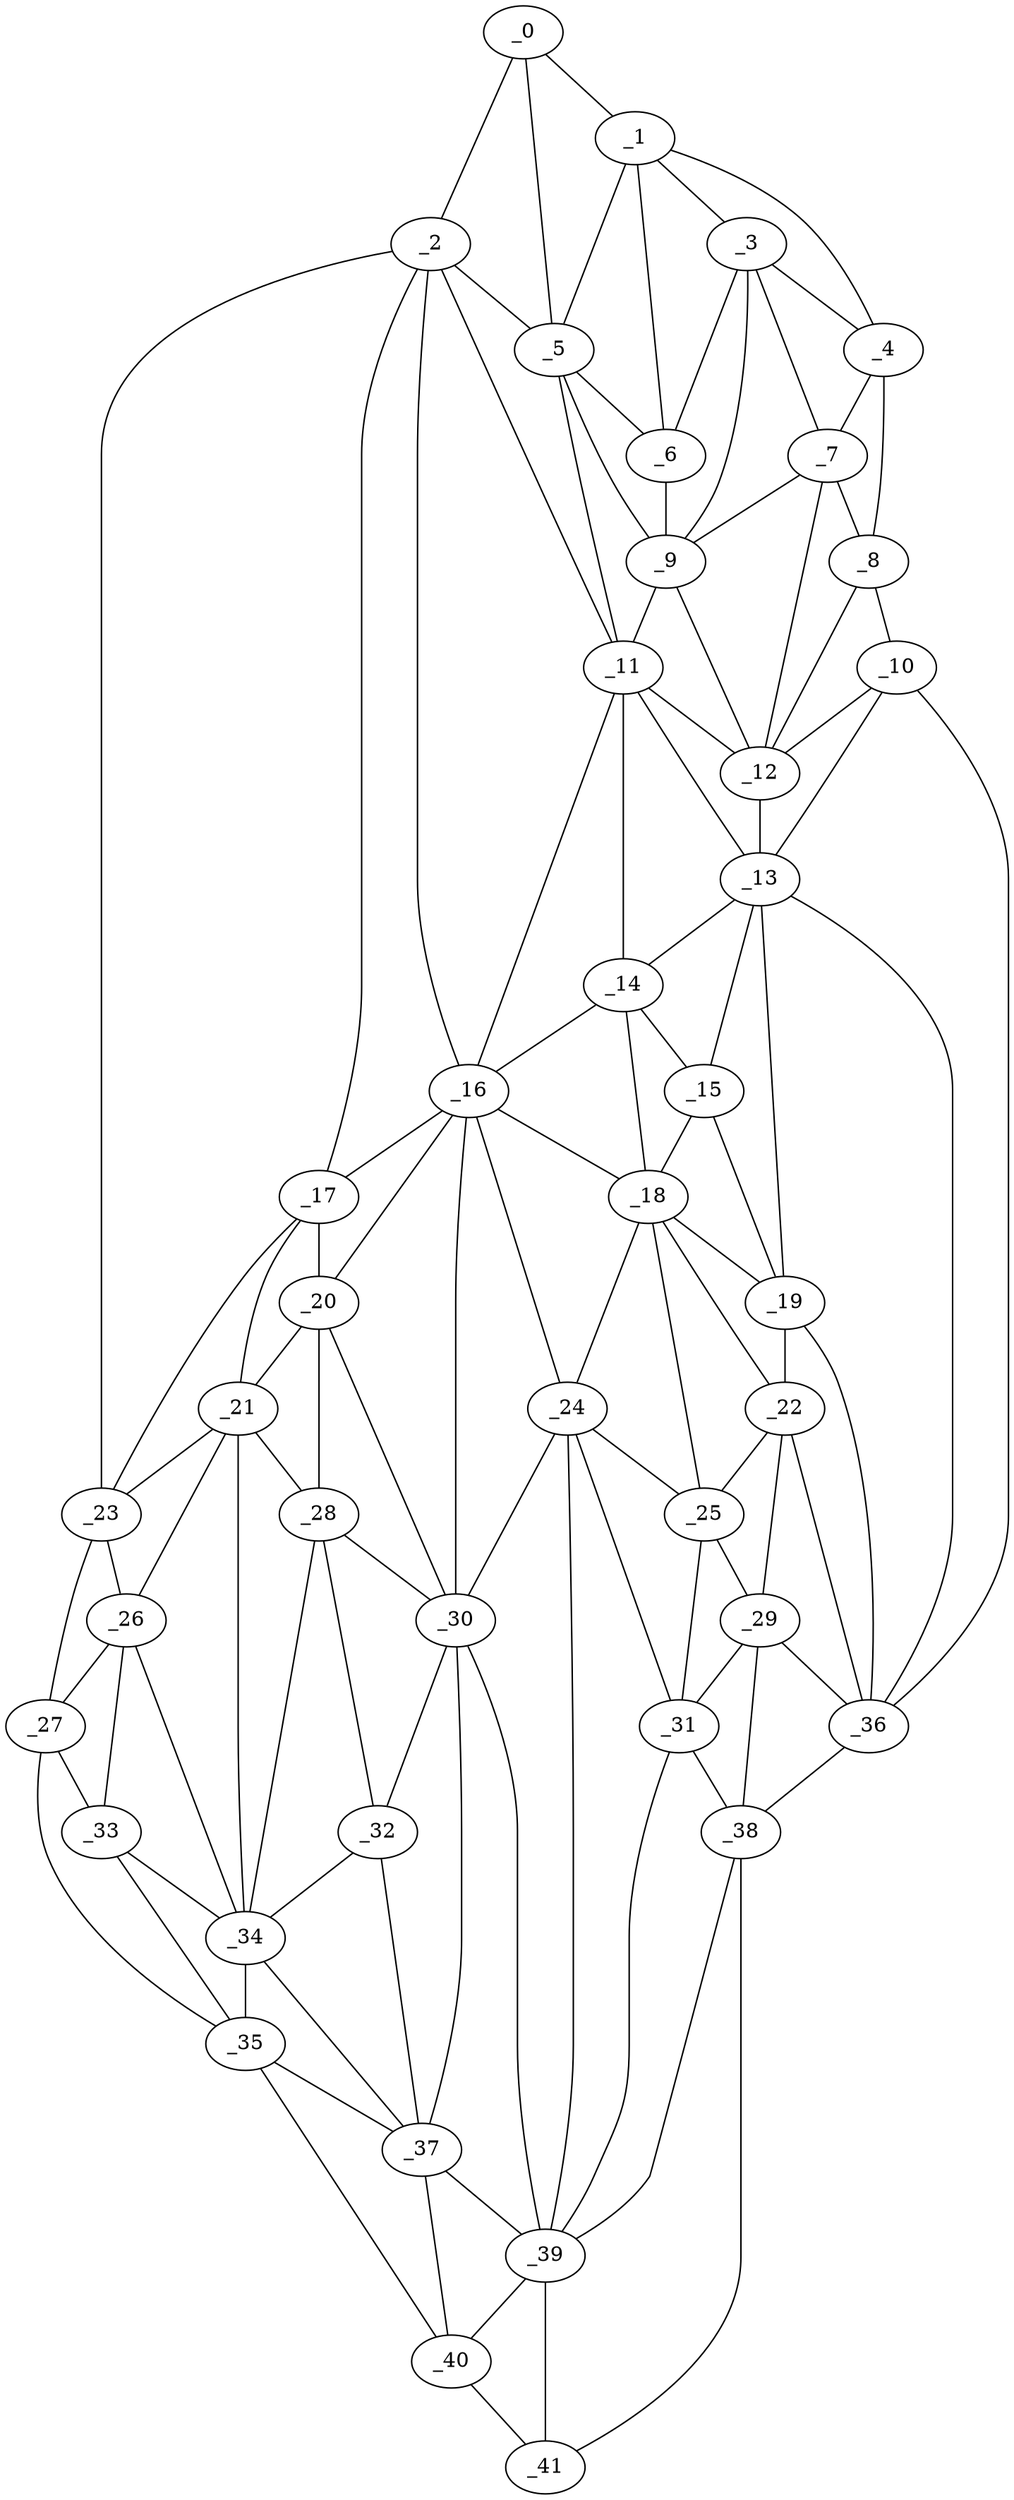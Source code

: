 graph "obj57__150.gxl" {
	_0	 [x=10,
		y=73];
	_1	 [x=10,
		y=85];
	_0 -- _1	 [valence=1];
	_2	 [x=13,
		y=60];
	_0 -- _2	 [valence=1];
	_5	 [x=21,
		y=79];
	_0 -- _5	 [valence=1];
	_3	 [x=15,
		y=93];
	_1 -- _3	 [valence=2];
	_4	 [x=16,
		y=104];
	_1 -- _4	 [valence=1];
	_1 -- _5	 [valence=2];
	_6	 [x=21,
		y=87];
	_1 -- _6	 [valence=2];
	_2 -- _5	 [valence=2];
	_11	 [x=36,
		y=84];
	_2 -- _11	 [valence=2];
	_16	 [x=66,
		y=46];
	_2 -- _16	 [valence=1];
	_17	 [x=68,
		y=37];
	_2 -- _17	 [valence=2];
	_23	 [x=88,
		y=4];
	_2 -- _23	 [valence=1];
	_3 -- _4	 [valence=2];
	_3 -- _6	 [valence=2];
	_7	 [x=23,
		y=106];
	_3 -- _7	 [valence=1];
	_9	 [x=28,
		y=91];
	_3 -- _9	 [valence=2];
	_4 -- _7	 [valence=2];
	_8	 [x=23,
		y=114];
	_4 -- _8	 [valence=1];
	_5 -- _6	 [valence=2];
	_5 -- _9	 [valence=2];
	_5 -- _11	 [valence=1];
	_6 -- _9	 [valence=2];
	_7 -- _8	 [valence=1];
	_7 -- _9	 [valence=2];
	_12	 [x=36,
		y=108];
	_7 -- _12	 [valence=1];
	_10	 [x=31,
		y=121];
	_8 -- _10	 [valence=1];
	_8 -- _12	 [valence=2];
	_9 -- _11	 [valence=2];
	_9 -- _12	 [valence=2];
	_10 -- _12	 [valence=2];
	_13	 [x=47,
		y=108];
	_10 -- _13	 [valence=2];
	_36	 [x=110,
		y=103];
	_10 -- _36	 [valence=1];
	_11 -- _12	 [valence=1];
	_11 -- _13	 [valence=2];
	_14	 [x=50,
		y=84];
	_11 -- _14	 [valence=1];
	_11 -- _16	 [valence=2];
	_12 -- _13	 [valence=2];
	_13 -- _14	 [valence=2];
	_15	 [x=64,
		y=100];
	_13 -- _15	 [valence=2];
	_19	 [x=77,
		y=98];
	_13 -- _19	 [valence=2];
	_13 -- _36	 [valence=1];
	_14 -- _15	 [valence=1];
	_14 -- _16	 [valence=2];
	_18	 [x=76,
		y=74];
	_14 -- _18	 [valence=1];
	_15 -- _18	 [valence=2];
	_15 -- _19	 [valence=1];
	_16 -- _17	 [valence=2];
	_16 -- _18	 [valence=2];
	_20	 [x=83,
		y=31];
	_16 -- _20	 [valence=2];
	_24	 [x=89,
		y=60];
	_16 -- _24	 [valence=2];
	_30	 [x=96,
		y=44];
	_16 -- _30	 [valence=1];
	_17 -- _20	 [valence=1];
	_21	 [x=87,
		y=22];
	_17 -- _21	 [valence=2];
	_17 -- _23	 [valence=2];
	_18 -- _19	 [valence=2];
	_22	 [x=87,
		y=96];
	_18 -- _22	 [valence=2];
	_18 -- _24	 [valence=2];
	_25	 [x=90,
		y=75];
	_18 -- _25	 [valence=2];
	_19 -- _22	 [valence=2];
	_19 -- _36	 [valence=2];
	_20 -- _21	 [valence=1];
	_28	 [x=94,
		y=36];
	_20 -- _28	 [valence=2];
	_20 -- _30	 [valence=1];
	_21 -- _23	 [valence=2];
	_26	 [x=91,
		y=15];
	_21 -- _26	 [valence=1];
	_21 -- _28	 [valence=2];
	_34	 [x=105,
		y=23];
	_21 -- _34	 [valence=2];
	_22 -- _25	 [valence=1];
	_29	 [x=95,
		y=84];
	_22 -- _29	 [valence=2];
	_22 -- _36	 [valence=2];
	_23 -- _26	 [valence=2];
	_27	 [x=92,
		y=3];
	_23 -- _27	 [valence=1];
	_24 -- _25	 [valence=2];
	_24 -- _30	 [valence=1];
	_31	 [x=96,
		y=80];
	_24 -- _31	 [valence=1];
	_39	 [x=119,
		y=56];
	_24 -- _39	 [valence=2];
	_25 -- _29	 [valence=2];
	_25 -- _31	 [valence=2];
	_26 -- _27	 [valence=1];
	_33	 [x=101,
		y=12];
	_26 -- _33	 [valence=1];
	_26 -- _34	 [valence=2];
	_27 -- _33	 [valence=2];
	_35	 [x=110,
		y=10];
	_27 -- _35	 [valence=1];
	_28 -- _30	 [valence=1];
	_32	 [x=99,
		y=40];
	_28 -- _32	 [valence=2];
	_28 -- _34	 [valence=2];
	_29 -- _31	 [valence=1];
	_29 -- _36	 [valence=2];
	_38	 [x=116,
		y=95];
	_29 -- _38	 [valence=2];
	_30 -- _32	 [valence=2];
	_37	 [x=112,
		y=39];
	_30 -- _37	 [valence=1];
	_30 -- _39	 [valence=2];
	_31 -- _38	 [valence=2];
	_31 -- _39	 [valence=1];
	_32 -- _34	 [valence=1];
	_32 -- _37	 [valence=1];
	_33 -- _34	 [valence=2];
	_33 -- _35	 [valence=1];
	_34 -- _35	 [valence=2];
	_34 -- _37	 [valence=2];
	_35 -- _37	 [valence=2];
	_40	 [x=124,
		y=45];
	_35 -- _40	 [valence=1];
	_36 -- _38	 [valence=1];
	_37 -- _39	 [valence=2];
	_37 -- _40	 [valence=2];
	_38 -- _39	 [valence=2];
	_41	 [x=124,
		y=51];
	_38 -- _41	 [valence=1];
	_39 -- _40	 [valence=2];
	_39 -- _41	 [valence=2];
	_40 -- _41	 [valence=1];
}
